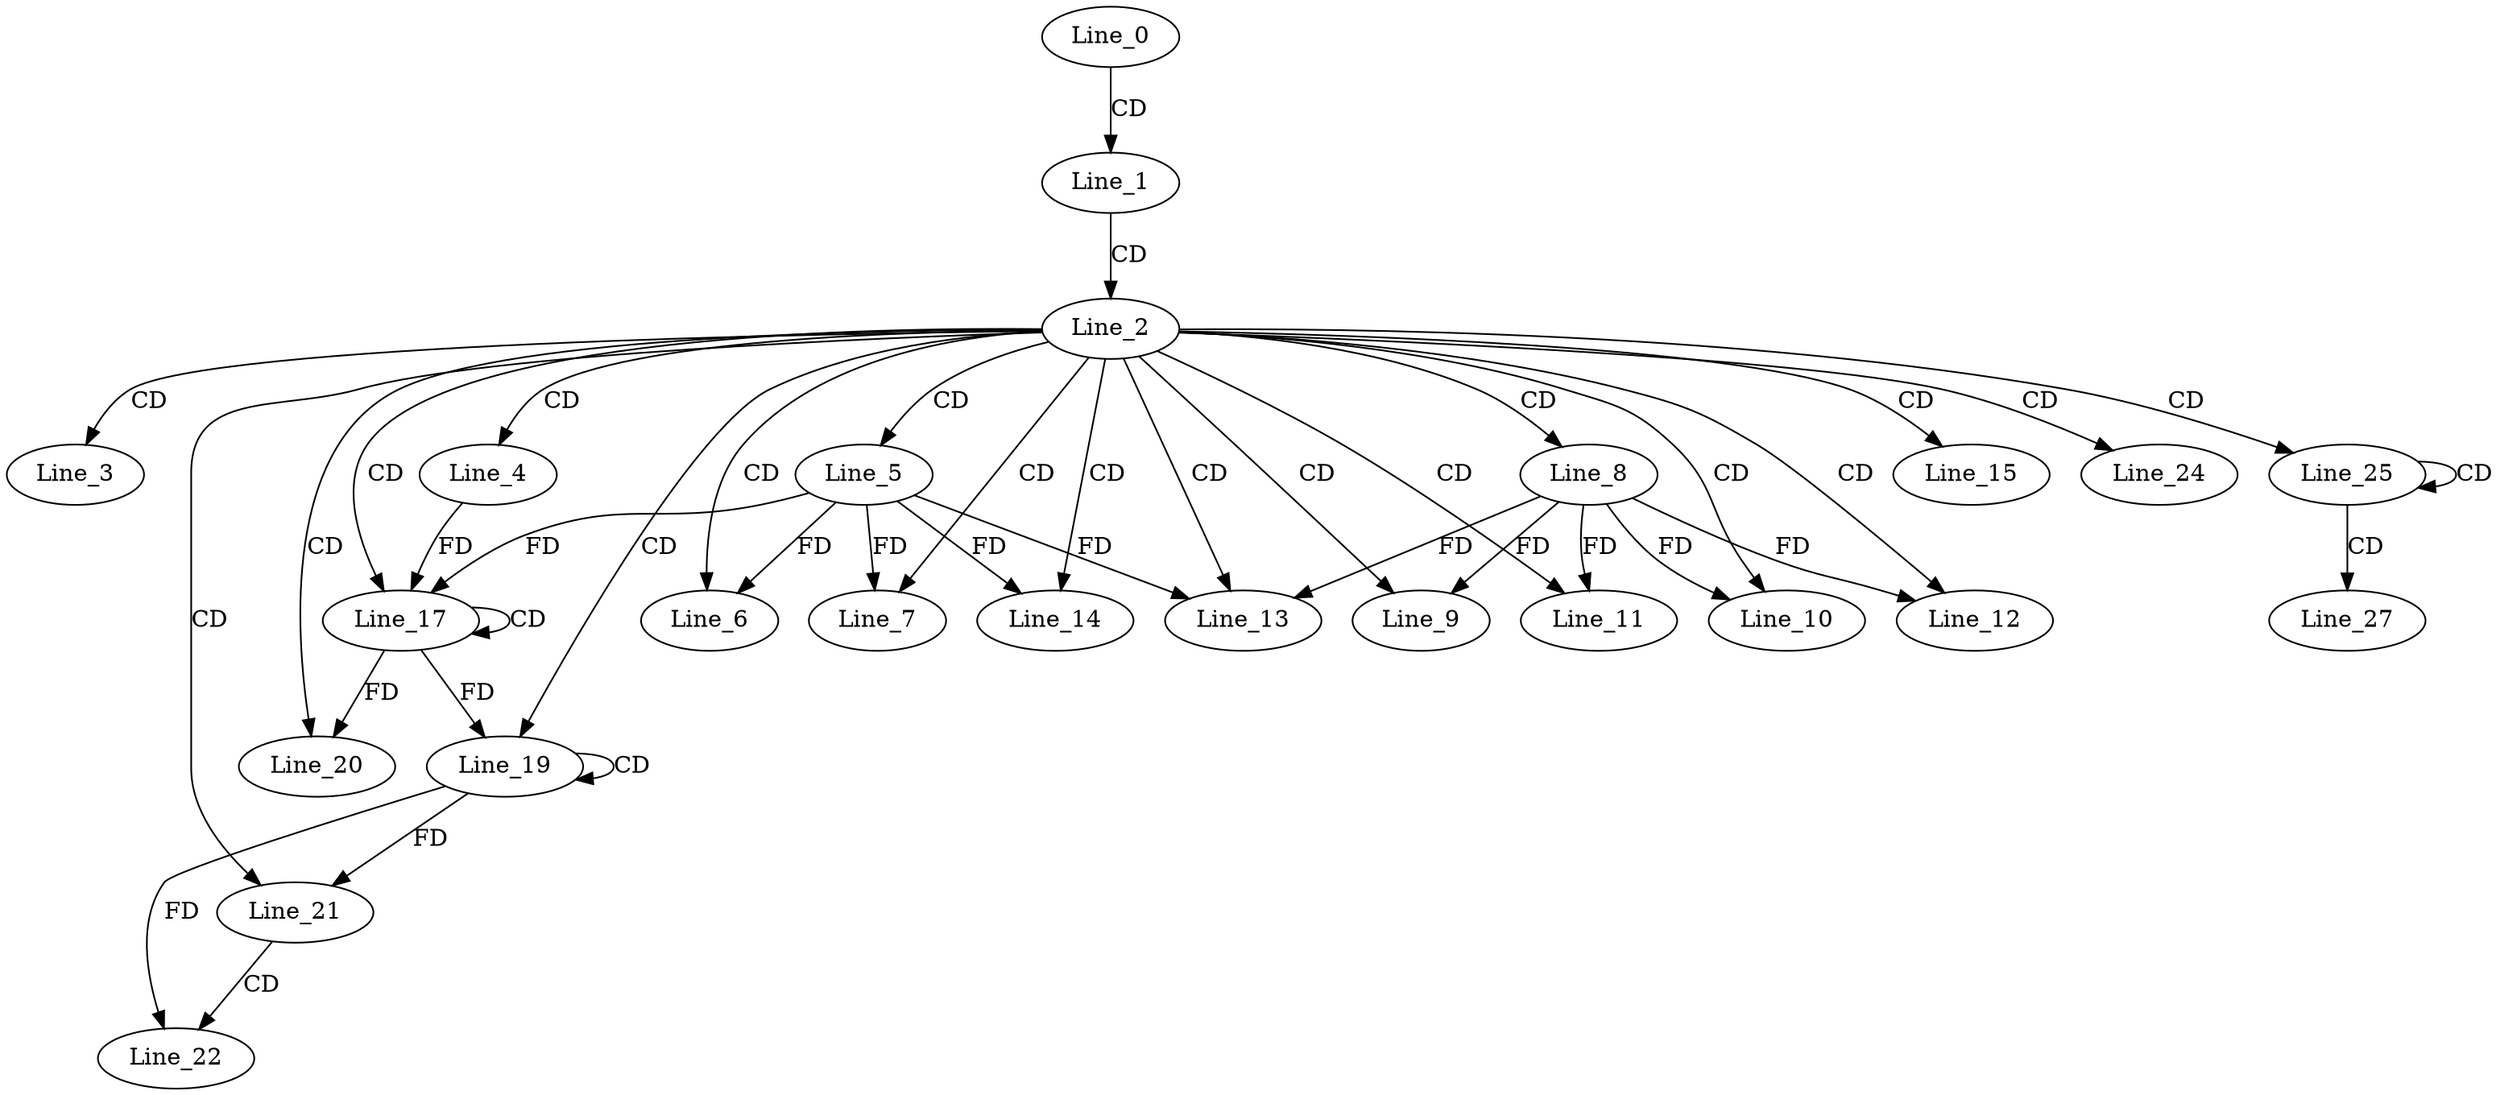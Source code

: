 digraph G {
  Line_0;
  Line_1;
  Line_2;
  Line_3;
  Line_4;
  Line_5;
  Line_6;
  Line_7;
  Line_8;
  Line_9;
  Line_10;
  Line_11;
  Line_12;
  Line_13;
  Line_14;
  Line_14;
  Line_15;
  Line_17;
  Line_17;
  Line_19;
  Line_19;
  Line_20;
  Line_20;
  Line_21;
  Line_22;
  Line_24;
  Line_25;
  Line_25;
  Line_27;
  Line_0 -> Line_1 [ label="CD" ];
  Line_1 -> Line_2 [ label="CD" ];
  Line_2 -> Line_3 [ label="CD" ];
  Line_2 -> Line_4 [ label="CD" ];
  Line_2 -> Line_5 [ label="CD" ];
  Line_2 -> Line_6 [ label="CD" ];
  Line_5 -> Line_6 [ label="FD" ];
  Line_2 -> Line_7 [ label="CD" ];
  Line_5 -> Line_7 [ label="FD" ];
  Line_2 -> Line_8 [ label="CD" ];
  Line_2 -> Line_9 [ label="CD" ];
  Line_8 -> Line_9 [ label="FD" ];
  Line_2 -> Line_10 [ label="CD" ];
  Line_8 -> Line_10 [ label="FD" ];
  Line_2 -> Line_11 [ label="CD" ];
  Line_8 -> Line_11 [ label="FD" ];
  Line_2 -> Line_12 [ label="CD" ];
  Line_8 -> Line_12 [ label="FD" ];
  Line_2 -> Line_13 [ label="CD" ];
  Line_5 -> Line_13 [ label="FD" ];
  Line_8 -> Line_13 [ label="FD" ];
  Line_2 -> Line_14 [ label="CD" ];
  Line_5 -> Line_14 [ label="FD" ];
  Line_2 -> Line_15 [ label="CD" ];
  Line_2 -> Line_17 [ label="CD" ];
  Line_17 -> Line_17 [ label="CD" ];
  Line_4 -> Line_17 [ label="FD" ];
  Line_5 -> Line_17 [ label="FD" ];
  Line_2 -> Line_19 [ label="CD" ];
  Line_19 -> Line_19 [ label="CD" ];
  Line_17 -> Line_19 [ label="FD" ];
  Line_2 -> Line_20 [ label="CD" ];
  Line_17 -> Line_20 [ label="FD" ];
  Line_2 -> Line_21 [ label="CD" ];
  Line_19 -> Line_21 [ label="FD" ];
  Line_21 -> Line_22 [ label="CD" ];
  Line_19 -> Line_22 [ label="FD" ];
  Line_2 -> Line_24 [ label="CD" ];
  Line_2 -> Line_25 [ label="CD" ];
  Line_25 -> Line_25 [ label="CD" ];
  Line_25 -> Line_27 [ label="CD" ];
}
